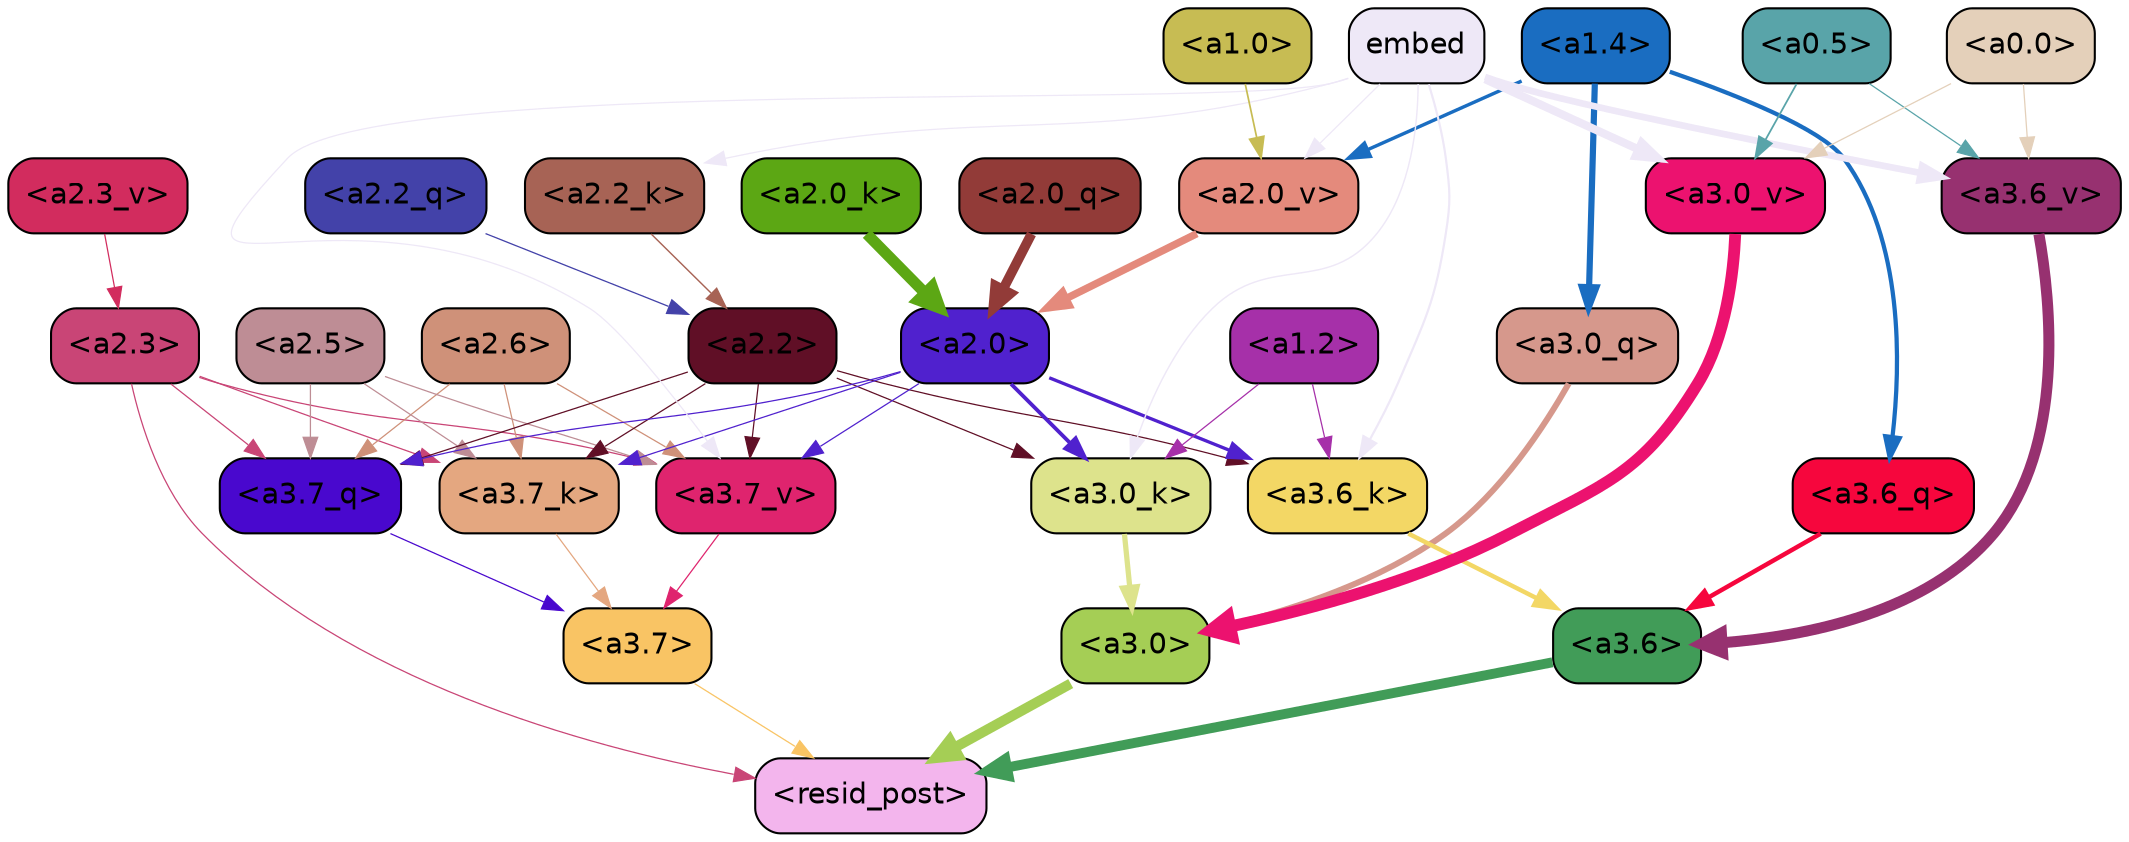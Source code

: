 strict digraph "" {
	graph [bgcolor=transparent,
		layout=dot,
		overlap=false,
		splines=true
	];
	"<a3.7>"	[color=black,
		fillcolor="#f9c464",
		fontname=Helvetica,
		shape=box,
		style="filled, rounded"];
	"<resid_post>"	[color=black,
		fillcolor="#f3b5ed",
		fontname=Helvetica,
		shape=box,
		style="filled, rounded"];
	"<a3.7>" -> "<resid_post>"	[color="#f9c464",
		penwidth=0.6];
	"<a3.6>"	[color=black,
		fillcolor="#419c58",
		fontname=Helvetica,
		shape=box,
		style="filled, rounded"];
	"<a3.6>" -> "<resid_post>"	[color="#419c58",
		penwidth=4.751592040061951];
	"<a3.0>"	[color=black,
		fillcolor="#a5ce55",
		fontname=Helvetica,
		shape=box,
		style="filled, rounded"];
	"<a3.0>" -> "<resid_post>"	[color="#a5ce55",
		penwidth=4.904066681861877];
	"<a2.3>"	[color=black,
		fillcolor="#c94576",
		fontname=Helvetica,
		shape=box,
		style="filled, rounded"];
	"<a2.3>" -> "<resid_post>"	[color="#c94576",
		penwidth=0.6];
	"<a3.7_q>"	[color=black,
		fillcolor="#4908ce",
		fontname=Helvetica,
		shape=box,
		style="filled, rounded"];
	"<a2.3>" -> "<a3.7_q>"	[color="#c94576",
		penwidth=0.6];
	"<a3.7_k>"	[color=black,
		fillcolor="#e4a780",
		fontname=Helvetica,
		shape=box,
		style="filled, rounded"];
	"<a2.3>" -> "<a3.7_k>"	[color="#c94576",
		penwidth=0.6];
	"<a3.7_v>"	[color=black,
		fillcolor="#df246e",
		fontname=Helvetica,
		shape=box,
		style="filled, rounded"];
	"<a2.3>" -> "<a3.7_v>"	[color="#c94576",
		penwidth=0.6];
	"<a3.7_q>" -> "<a3.7>"	[color="#4908ce",
		penwidth=0.6];
	"<a3.6_q>"	[color=black,
		fillcolor="#f6063d",
		fontname=Helvetica,
		shape=box,
		style="filled, rounded"];
	"<a3.6_q>" -> "<a3.6>"	[color="#f6063d",
		penwidth=2.160832464694977];
	"<a3.0_q>"	[color=black,
		fillcolor="#d6988c",
		fontname=Helvetica,
		shape=box,
		style="filled, rounded"];
	"<a3.0_q>" -> "<a3.0>"	[color="#d6988c",
		penwidth=2.870753765106201];
	"<a3.7_k>" -> "<a3.7>"	[color="#e4a780",
		penwidth=0.6];
	"<a3.6_k>"	[color=black,
		fillcolor="#f3d765",
		fontname=Helvetica,
		shape=box,
		style="filled, rounded"];
	"<a3.6_k>" -> "<a3.6>"	[color="#f3d765",
		penwidth=2.13908451795578];
	"<a3.0_k>"	[color=black,
		fillcolor="#dde38c",
		fontname=Helvetica,
		shape=box,
		style="filled, rounded"];
	"<a3.0_k>" -> "<a3.0>"	[color="#dde38c",
		penwidth=2.520303964614868];
	"<a3.7_v>" -> "<a3.7>"	[color="#df246e",
		penwidth=0.6];
	"<a3.6_v>"	[color=black,
		fillcolor="#973170",
		fontname=Helvetica,
		shape=box,
		style="filled, rounded"];
	"<a3.6_v>" -> "<a3.6>"	[color="#973170",
		penwidth=5.297133803367615];
	"<a3.0_v>"	[color=black,
		fillcolor="#ec126f",
		fontname=Helvetica,
		shape=box,
		style="filled, rounded"];
	"<a3.0_v>" -> "<a3.0>"	[color="#ec126f",
		penwidth=5.680712580680847];
	"<a2.6>"	[color=black,
		fillcolor="#cf9179",
		fontname=Helvetica,
		shape=box,
		style="filled, rounded"];
	"<a2.6>" -> "<a3.7_q>"	[color="#cf9179",
		penwidth=0.6];
	"<a2.6>" -> "<a3.7_k>"	[color="#cf9179",
		penwidth=0.6];
	"<a2.6>" -> "<a3.7_v>"	[color="#cf9179",
		penwidth=0.6];
	"<a2.5>"	[color=black,
		fillcolor="#be8d95",
		fontname=Helvetica,
		shape=box,
		style="filled, rounded"];
	"<a2.5>" -> "<a3.7_q>"	[color="#be8d95",
		penwidth=0.6];
	"<a2.5>" -> "<a3.7_k>"	[color="#be8d95",
		penwidth=0.6];
	"<a2.5>" -> "<a3.7_v>"	[color="#be8d95",
		penwidth=0.6];
	"<a2.2>"	[color=black,
		fillcolor="#600f26",
		fontname=Helvetica,
		shape=box,
		style="filled, rounded"];
	"<a2.2>" -> "<a3.7_q>"	[color="#600f26",
		penwidth=0.6];
	"<a2.2>" -> "<a3.7_k>"	[color="#600f26",
		penwidth=0.6];
	"<a2.2>" -> "<a3.6_k>"	[color="#600f26",
		penwidth=0.6];
	"<a2.2>" -> "<a3.0_k>"	[color="#600f26",
		penwidth=0.6];
	"<a2.2>" -> "<a3.7_v>"	[color="#600f26",
		penwidth=0.6];
	"<a2.0>"	[color=black,
		fillcolor="#5021ce",
		fontname=Helvetica,
		shape=box,
		style="filled, rounded"];
	"<a2.0>" -> "<a3.7_q>"	[color="#5021ce",
		penwidth=0.6];
	"<a2.0>" -> "<a3.7_k>"	[color="#5021ce",
		penwidth=0.6];
	"<a2.0>" -> "<a3.6_k>"	[color="#5021ce",
		penwidth=1.5897698998451233];
	"<a2.0>" -> "<a3.0_k>"	[color="#5021ce",
		penwidth=1.8405593037605286];
	"<a2.0>" -> "<a3.7_v>"	[color="#5021ce",
		penwidth=0.6];
	"<a1.4>"	[color=black,
		fillcolor="#1a6dc1",
		fontname=Helvetica,
		shape=box,
		style="filled, rounded"];
	"<a1.4>" -> "<a3.6_q>"	[color="#1a6dc1",
		penwidth=2.038943290710449];
	"<a1.4>" -> "<a3.0_q>"	[color="#1a6dc1",
		penwidth=2.9756359085440636];
	"<a2.0_v>"	[color=black,
		fillcolor="#e48a7c",
		fontname=Helvetica,
		shape=box,
		style="filled, rounded"];
	"<a1.4>" -> "<a2.0_v>"	[color="#1a6dc1",
		penwidth=1.6503054380882531];
	"<a1.2>"	[color=black,
		fillcolor="#a630a9",
		fontname=Helvetica,
		shape=box,
		style="filled, rounded"];
	"<a1.2>" -> "<a3.6_k>"	[color="#a630a9",
		penwidth=0.6];
	"<a1.2>" -> "<a3.0_k>"	[color="#a630a9",
		penwidth=0.6];
	embed	[color=black,
		fillcolor="#eee8f7",
		fontname=Helvetica,
		shape=box,
		style="filled, rounded"];
	embed -> "<a3.6_k>"	[color="#eee8f7",
		penwidth=1.046662151813507];
	embed -> "<a3.0_k>"	[color="#eee8f7",
		penwidth=0.6800519227981567];
	embed -> "<a3.7_v>"	[color="#eee8f7",
		penwidth=0.6];
	embed -> "<a3.6_v>"	[color="#eee8f7",
		penwidth=3.1840110421180725];
	embed -> "<a3.0_v>"	[color="#eee8f7",
		penwidth=3.9005755856633186];
	"<a2.2_k>"	[color=black,
		fillcolor="#a76355",
		fontname=Helvetica,
		shape=box,
		style="filled, rounded"];
	embed -> "<a2.2_k>"	[color="#eee8f7",
		penwidth=0.6];
	embed -> "<a2.0_v>"	[color="#eee8f7",
		penwidth=0.6];
	"<a0.5>"	[color=black,
		fillcolor="#59a4a9",
		fontname=Helvetica,
		shape=box,
		style="filled, rounded"];
	"<a0.5>" -> "<a3.6_v>"	[color="#59a4a9",
		penwidth=0.6];
	"<a0.5>" -> "<a3.0_v>"	[color="#59a4a9",
		penwidth=0.8493617177009583];
	"<a0.0>"	[color=black,
		fillcolor="#e4d0ba",
		fontname=Helvetica,
		shape=box,
		style="filled, rounded"];
	"<a0.0>" -> "<a3.6_v>"	[color="#e4d0ba",
		penwidth=0.6];
	"<a0.0>" -> "<a3.0_v>"	[color="#e4d0ba",
		penwidth=0.6];
	"<a2.2_q>"	[color=black,
		fillcolor="#4342a9",
		fontname=Helvetica,
		shape=box,
		style="filled, rounded"];
	"<a2.2_q>" -> "<a2.2>"	[color="#4342a9",
		penwidth=0.6160273104906082];
	"<a2.0_q>"	[color=black,
		fillcolor="#923b38",
		fontname=Helvetica,
		shape=box,
		style="filled, rounded"];
	"<a2.0_q>" -> "<a2.0>"	[color="#923b38",
		penwidth=4.690633252263069];
	"<a2.2_k>" -> "<a2.2>"	[color="#a76355",
		penwidth=0.6862771511077881];
	"<a2.0_k>"	[color=black,
		fillcolor="#5ca714",
		fontname=Helvetica,
		shape=box,
		style="filled, rounded"];
	"<a2.0_k>" -> "<a2.0>"	[color="#5ca714",
		penwidth=5.3401959836483];
	"<a2.3_v>"	[color=black,
		fillcolor="#d22c5e",
		fontname=Helvetica,
		shape=box,
		style="filled, rounded"];
	"<a2.3_v>" -> "<a2.3>"	[color="#d22c5e",
		penwidth=0.6];
	"<a2.0_v>" -> "<a2.0>"	[color="#e48a7c",
		penwidth=3.5938978791236877];
	"<a1.0>"	[color=black,
		fillcolor="#c7bc53",
		fontname=Helvetica,
		shape=box,
		style="filled, rounded"];
	"<a1.0>" -> "<a2.0_v>"	[color="#c7bc53",
		penwidth=0.8279995210468769];
}
